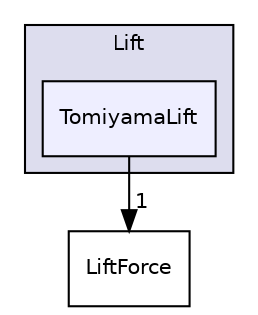 digraph "src/lagrangian/intermediate/submodels/Kinematic/ParticleForces/Lift/TomiyamaLift" {
  bgcolor=transparent;
  compound=true
  node [ fontsize="10", fontname="Helvetica"];
  edge [ labelfontsize="10", labelfontname="Helvetica"];
  subgraph clusterdir_6635d9aa68d59377dd7165d1393d2e30 {
    graph [ bgcolor="#ddddee", pencolor="black", label="Lift" fontname="Helvetica", fontsize="10", URL="dir_6635d9aa68d59377dd7165d1393d2e30.html"]
  dir_957074fbefb6ab41cc5d38639e2552c0 [shape=box, label="TomiyamaLift", style="filled", fillcolor="#eeeeff", pencolor="black", URL="dir_957074fbefb6ab41cc5d38639e2552c0.html"];
  }
  dir_9a4a8342949d31bc44597bb8c0b2f489 [shape=box label="LiftForce" URL="dir_9a4a8342949d31bc44597bb8c0b2f489.html"];
  dir_957074fbefb6ab41cc5d38639e2552c0->dir_9a4a8342949d31bc44597bb8c0b2f489 [headlabel="1", labeldistance=1.5 headhref="dir_001550_001548.html"];
}
